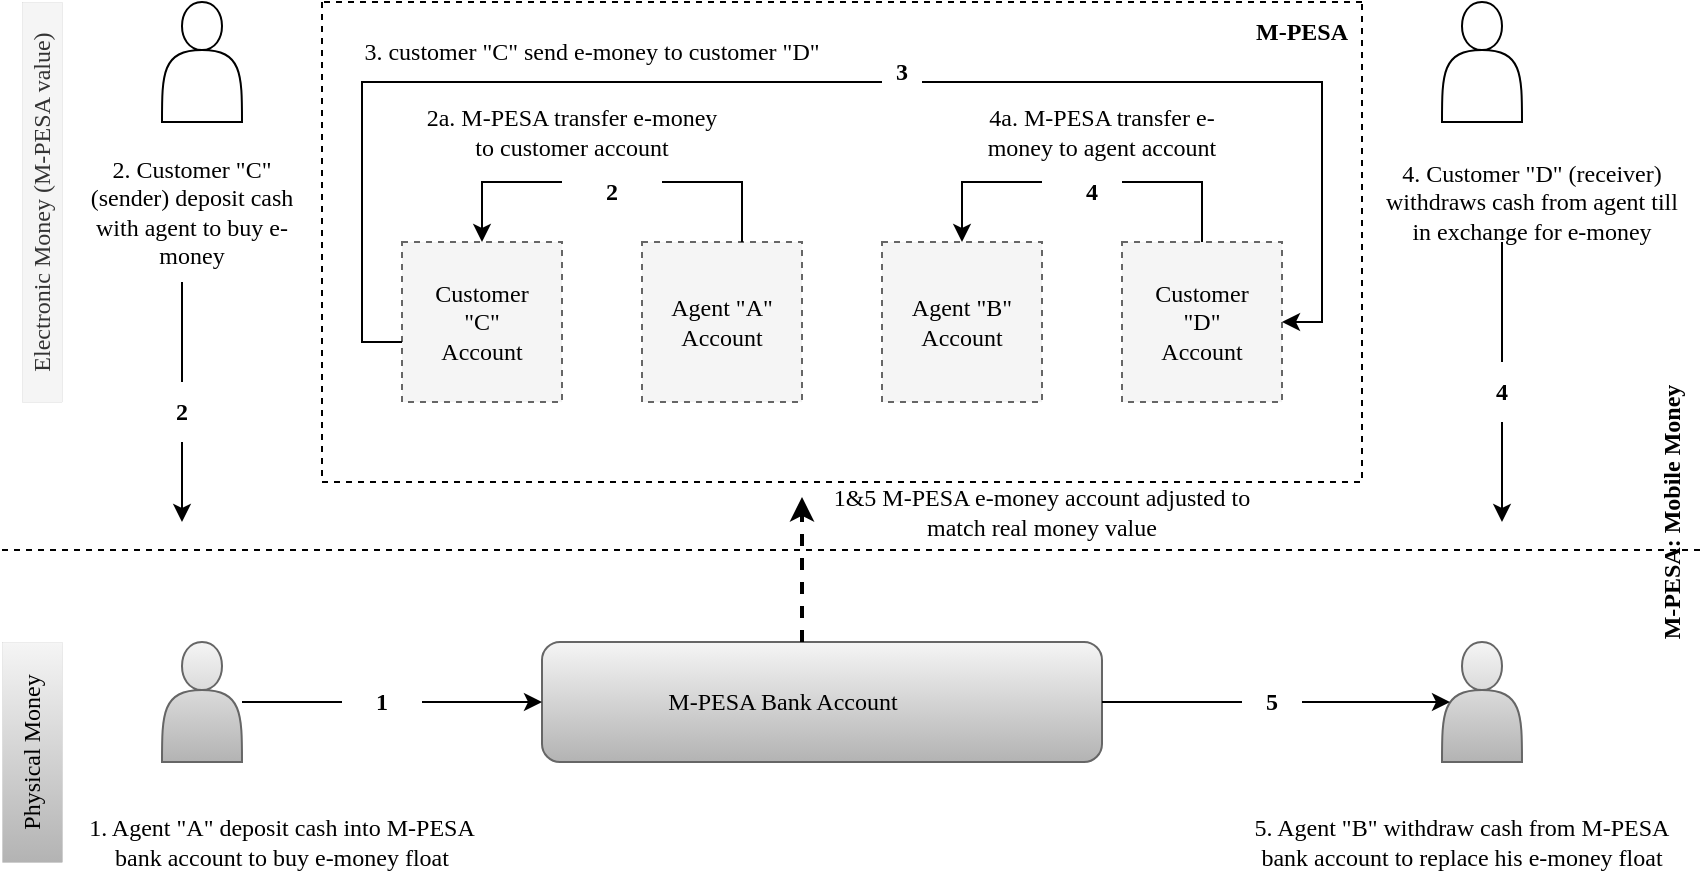 <mxfile version="16.6.2" type="github">
  <diagram id="eTeOLuo56mxKcvvQQfVn" name="Page-1">
    <mxGraphModel dx="782" dy="420" grid="1" gridSize="10" guides="1" tooltips="1" connect="1" arrows="1" fold="1" page="1" pageScale="1" pageWidth="850" pageHeight="1100" math="0" shadow="0">
      <root>
        <mxCell id="0" />
        <mxCell id="1" parent="0" />
        <mxCell id="AAWGIZFg6NjX5eT5rz1d-1" value="" style="shape=actor;whiteSpace=wrap;html=1;" vertex="1" parent="1">
          <mxGeometry x="80" y="40" width="40" height="60" as="geometry" />
        </mxCell>
        <mxCell id="AAWGIZFg6NjX5eT5rz1d-2" value="" style="shape=actor;whiteSpace=wrap;html=1;" vertex="1" parent="1">
          <mxGeometry x="720" y="40" width="40" height="60" as="geometry" />
        </mxCell>
        <mxCell id="AAWGIZFg6NjX5eT5rz1d-3" value="" style="shape=actor;whiteSpace=wrap;html=1;fillColor=#f5f5f5;gradientColor=#b3b3b3;strokeColor=#666666;" vertex="1" parent="1">
          <mxGeometry x="80" y="360" width="40" height="60" as="geometry" />
        </mxCell>
        <mxCell id="AAWGIZFg6NjX5eT5rz1d-4" value="" style="shape=actor;whiteSpace=wrap;html=1;fillColor=#f5f5f5;gradientColor=#b3b3b3;strokeColor=#666666;" vertex="1" parent="1">
          <mxGeometry x="720" y="360" width="40" height="60" as="geometry" />
        </mxCell>
        <mxCell id="AAWGIZFg6NjX5eT5rz1d-14" value="" style="line;strokeWidth=1;fillColor=none;align=left;verticalAlign=middle;spacingTop=-1;spacingLeft=3;spacingRight=3;rotatable=0;labelPosition=right;points=[];portConstraint=eastwest;fontFamily=Times New Roman;dashed=1;" vertex="1" parent="1">
          <mxGeometry y="310" width="850" height="8" as="geometry" />
        </mxCell>
        <mxCell id="AAWGIZFg6NjX5eT5rz1d-16" value="" style="rounded=1;whiteSpace=wrap;html=1;fontFamily=Times New Roman;fillColor=#f5f5f5;strokeColor=#666666;gradientColor=#b3b3b3;" vertex="1" parent="1">
          <mxGeometry x="270" y="360" width="280" height="60" as="geometry" />
        </mxCell>
        <mxCell id="AAWGIZFg6NjX5eT5rz1d-17" value="M-PESA Bank Account" style="text;html=1;strokeColor=none;fillColor=none;align=center;verticalAlign=middle;whiteSpace=wrap;rounded=0;fontFamily=Times New Roman;" vertex="1" parent="1">
          <mxGeometry x="322.5" y="375" width="135" height="30" as="geometry" />
        </mxCell>
        <mxCell id="AAWGIZFg6NjX5eT5rz1d-18" value="1" style="text;html=1;strokeColor=none;fillColor=none;align=center;verticalAlign=middle;whiteSpace=wrap;rounded=0;fontFamily=Times New Roman;fontStyle=1" vertex="1" parent="1">
          <mxGeometry x="180" y="375" width="20" height="30" as="geometry" />
        </mxCell>
        <mxCell id="AAWGIZFg6NjX5eT5rz1d-20" value="" style="endArrow=none;html=1;rounded=0;fontFamily=Times New Roman;" edge="1" parent="1">
          <mxGeometry width="50" height="50" relative="1" as="geometry">
            <mxPoint x="120" y="390" as="sourcePoint" />
            <mxPoint x="170" y="390" as="targetPoint" />
            <Array as="points">
              <mxPoint x="150" y="390" />
            </Array>
          </mxGeometry>
        </mxCell>
        <mxCell id="AAWGIZFg6NjX5eT5rz1d-22" value="" style="endArrow=classic;html=1;rounded=0;fontFamily=Times New Roman;entryX=0;entryY=0.5;entryDx=0;entryDy=0;" edge="1" parent="1" target="AAWGIZFg6NjX5eT5rz1d-16">
          <mxGeometry width="50" height="50" relative="1" as="geometry">
            <mxPoint x="210" y="390" as="sourcePoint" />
            <mxPoint x="260" y="340" as="targetPoint" />
          </mxGeometry>
        </mxCell>
        <mxCell id="AAWGIZFg6NjX5eT5rz1d-23" value="" style="endArrow=none;html=1;rounded=0;fontFamily=Times New Roman;entryX=0;entryY=0.5;entryDx=0;entryDy=0;exitX=1;exitY=0.5;exitDx=0;exitDy=0;" edge="1" parent="1" source="AAWGIZFg6NjX5eT5rz1d-16" target="AAWGIZFg6NjX5eT5rz1d-19">
          <mxGeometry width="50" height="50" relative="1" as="geometry">
            <mxPoint x="530" y="390" as="sourcePoint" />
            <mxPoint x="590" y="395" as="targetPoint" />
          </mxGeometry>
        </mxCell>
        <mxCell id="AAWGIZFg6NjX5eT5rz1d-24" value="" style="endArrow=classic;html=1;rounded=0;fontFamily=Times New Roman;startArrow=none;entryX=0.1;entryY=0.5;entryDx=0;entryDy=0;entryPerimeter=0;" edge="1" parent="1" target="AAWGIZFg6NjX5eT5rz1d-4">
          <mxGeometry width="50" height="50" relative="1" as="geometry">
            <mxPoint x="650" y="390" as="sourcePoint" />
            <mxPoint x="670" y="390" as="targetPoint" />
          </mxGeometry>
        </mxCell>
        <mxCell id="AAWGIZFg6NjX5eT5rz1d-19" value="5" style="text;html=1;strokeColor=none;fillColor=none;align=center;verticalAlign=middle;whiteSpace=wrap;rounded=0;fontFamily=Times New Roman;fontStyle=1" vertex="1" parent="1">
          <mxGeometry x="620" y="375" width="30" height="30" as="geometry" />
        </mxCell>
        <mxCell id="AAWGIZFg6NjX5eT5rz1d-25" value="" style="endArrow=none;html=1;rounded=0;fontFamily=Times New Roman;" edge="1" parent="1" target="AAWGIZFg6NjX5eT5rz1d-19">
          <mxGeometry width="50" height="50" relative="1" as="geometry">
            <mxPoint x="620" y="400" as="sourcePoint" />
            <mxPoint x="670" y="400" as="targetPoint" />
          </mxGeometry>
        </mxCell>
        <mxCell id="AAWGIZFg6NjX5eT5rz1d-26" value="1. Agent &quot;A&quot; deposit cash into M-PESA bank account to buy e-money float" style="text;html=1;strokeColor=none;fillColor=none;align=center;verticalAlign=middle;whiteSpace=wrap;rounded=0;fontFamily=Times New Roman;" vertex="1" parent="1">
          <mxGeometry x="40" y="440" width="200" height="40" as="geometry" />
        </mxCell>
        <mxCell id="AAWGIZFg6NjX5eT5rz1d-27" value="5. Agent &quot;B&quot; withdraw cash from M-PESA bank account to replace his e-money float" style="text;html=1;strokeColor=none;fillColor=none;align=center;verticalAlign=middle;whiteSpace=wrap;rounded=0;fontFamily=Times New Roman;" vertex="1" parent="1">
          <mxGeometry x="620" y="440" width="220" height="40" as="geometry" />
        </mxCell>
        <mxCell id="AAWGIZFg6NjX5eT5rz1d-28" value="" style="endArrow=classic;html=1;rounded=0;fontFamily=Times New Roman;entryX=0;entryY=0.25;entryDx=0;entryDy=0;dashed=1;strokeWidth=2;" edge="1" parent="1" target="AAWGIZFg6NjX5eT5rz1d-29">
          <mxGeometry width="50" height="50" relative="1" as="geometry">
            <mxPoint x="400" y="360" as="sourcePoint" />
            <mxPoint x="400" y="300" as="targetPoint" />
          </mxGeometry>
        </mxCell>
        <mxCell id="AAWGIZFg6NjX5eT5rz1d-29" value="1&amp;amp;5 M-PESA e-money account adjusted to match real money value" style="text;html=1;align=center;verticalAlign=middle;whiteSpace=wrap;rounded=0;fontFamily=Times New Roman;" vertex="1" parent="1">
          <mxGeometry x="400" y="280" width="240" height="30" as="geometry" />
        </mxCell>
        <mxCell id="AAWGIZFg6NjX5eT5rz1d-33" value="" style="swimlane;startSize=0;fontFamily=Times New Roman;dashed=1;shadow=0;rounded=1;" vertex="1" parent="1">
          <mxGeometry x="160" y="40" width="520" height="240" as="geometry" />
        </mxCell>
        <mxCell id="AAWGIZFg6NjX5eT5rz1d-5" value="" style="whiteSpace=wrap;html=1;aspect=fixed;dashed=1;fillColor=#f5f5f5;fontColor=#333333;strokeColor=#666666;" vertex="1" parent="AAWGIZFg6NjX5eT5rz1d-33">
          <mxGeometry x="160" y="120" width="80" height="80" as="geometry" />
        </mxCell>
        <mxCell id="AAWGIZFg6NjX5eT5rz1d-10" value="Agent &quot;A&quot; Account" style="text;html=1;strokeColor=none;fillColor=none;align=center;verticalAlign=middle;whiteSpace=wrap;rounded=0;fontFamily=Times New Roman;fontStyle=0" vertex="1" parent="AAWGIZFg6NjX5eT5rz1d-33">
          <mxGeometry x="170" y="145" width="60" height="30" as="geometry" />
        </mxCell>
        <mxCell id="AAWGIZFg6NjX5eT5rz1d-6" value="" style="whiteSpace=wrap;html=1;aspect=fixed;dashed=1;fillColor=#f5f5f5;fontColor=#333333;strokeColor=#666666;" vertex="1" parent="AAWGIZFg6NjX5eT5rz1d-33">
          <mxGeometry x="40" y="120" width="80" height="80" as="geometry" />
        </mxCell>
        <mxCell id="AAWGIZFg6NjX5eT5rz1d-9" value="&lt;font face=&quot;Times New Roman&quot;&gt;Customer &quot;C&quot; Account&lt;/font&gt;" style="text;html=1;strokeColor=none;fillColor=none;align=center;verticalAlign=middle;whiteSpace=wrap;rounded=0;fontStyle=0" vertex="1" parent="AAWGIZFg6NjX5eT5rz1d-33">
          <mxGeometry x="50" y="135" width="60" height="50" as="geometry" />
        </mxCell>
        <mxCell id="AAWGIZFg6NjX5eT5rz1d-8" value="" style="whiteSpace=wrap;html=1;aspect=fixed;dashed=1;fillColor=#f5f5f5;fontColor=#333333;strokeColor=#666666;" vertex="1" parent="AAWGIZFg6NjX5eT5rz1d-33">
          <mxGeometry x="400" y="120" width="80" height="80" as="geometry" />
        </mxCell>
        <mxCell id="AAWGIZFg6NjX5eT5rz1d-7" value="" style="whiteSpace=wrap;html=1;aspect=fixed;dashed=1;fillColor=#f5f5f5;fontColor=#333333;strokeColor=#666666;" vertex="1" parent="AAWGIZFg6NjX5eT5rz1d-33">
          <mxGeometry x="280" y="120" width="80" height="80" as="geometry" />
        </mxCell>
        <mxCell id="AAWGIZFg6NjX5eT5rz1d-11" value="Agent &quot;B&quot; Account" style="text;html=1;strokeColor=none;fillColor=none;align=center;verticalAlign=middle;whiteSpace=wrap;rounded=0;fontFamily=Times New Roman;fontStyle=0" vertex="1" parent="AAWGIZFg6NjX5eT5rz1d-33">
          <mxGeometry x="290" y="145" width="60" height="30" as="geometry" />
        </mxCell>
        <mxCell id="AAWGIZFg6NjX5eT5rz1d-12" value="Customer &quot;D&quot; Account" style="text;html=1;strokeColor=none;fillColor=none;align=center;verticalAlign=middle;whiteSpace=wrap;rounded=0;fontFamily=Times New Roman;fontStyle=0" vertex="1" parent="AAWGIZFg6NjX5eT5rz1d-33">
          <mxGeometry x="410" y="140" width="60" height="40" as="geometry" />
        </mxCell>
        <mxCell id="AAWGIZFg6NjX5eT5rz1d-34" value="&lt;b&gt;M-PESA&lt;/b&gt;" style="text;html=1;strokeColor=none;fillColor=none;align=center;verticalAlign=middle;whiteSpace=wrap;rounded=0;fontFamily=Times New Roman;" vertex="1" parent="AAWGIZFg6NjX5eT5rz1d-33">
          <mxGeometry x="460" width="60" height="30" as="geometry" />
        </mxCell>
        <mxCell id="AAWGIZFg6NjX5eT5rz1d-38" value="2" style="text;html=1;strokeColor=none;fillColor=none;align=center;verticalAlign=middle;whiteSpace=wrap;rounded=0;dashed=1;fontFamily=Times New Roman;fontStyle=1" vertex="1" parent="AAWGIZFg6NjX5eT5rz1d-33">
          <mxGeometry x="130" y="80" width="30" height="30" as="geometry" />
        </mxCell>
        <mxCell id="AAWGIZFg6NjX5eT5rz1d-40" value="" style="endArrow=classic;html=1;rounded=0;fontFamily=Times New Roman;entryX=0.5;entryY=0;entryDx=0;entryDy=0;" edge="1" parent="AAWGIZFg6NjX5eT5rz1d-33" target="AAWGIZFg6NjX5eT5rz1d-6">
          <mxGeometry width="50" height="50" relative="1" as="geometry">
            <mxPoint x="120" y="90" as="sourcePoint" />
            <mxPoint x="40" y="80" as="targetPoint" />
            <Array as="points">
              <mxPoint x="80" y="90" />
            </Array>
          </mxGeometry>
        </mxCell>
        <mxCell id="AAWGIZFg6NjX5eT5rz1d-42" value="4" style="text;html=1;strokeColor=none;fillColor=none;align=center;verticalAlign=middle;whiteSpace=wrap;rounded=0;dashed=1;fontFamily=Times New Roman;fontStyle=1" vertex="1" parent="AAWGIZFg6NjX5eT5rz1d-33">
          <mxGeometry x="370" y="80" width="30" height="30" as="geometry" />
        </mxCell>
        <mxCell id="AAWGIZFg6NjX5eT5rz1d-45" value="2a. M-PESA transfer e-money to customer account " style="text;html=1;strokeColor=none;fillColor=none;align=center;verticalAlign=middle;whiteSpace=wrap;rounded=0;dashed=1;fontFamily=Times New Roman;" vertex="1" parent="AAWGIZFg6NjX5eT5rz1d-33">
          <mxGeometry x="50" y="50" width="150" height="30" as="geometry" />
        </mxCell>
        <mxCell id="AAWGIZFg6NjX5eT5rz1d-46" value="4a. M-PESA transfer e-money to agent account" style="text;html=1;strokeColor=none;fillColor=none;align=center;verticalAlign=middle;whiteSpace=wrap;rounded=0;dashed=1;fontFamily=Times New Roman;" vertex="1" parent="AAWGIZFg6NjX5eT5rz1d-33">
          <mxGeometry x="320" y="50" width="140" height="30" as="geometry" />
        </mxCell>
        <mxCell id="AAWGIZFg6NjX5eT5rz1d-48" value="3" style="text;html=1;strokeColor=none;fillColor=none;align=center;verticalAlign=middle;whiteSpace=wrap;rounded=0;dashed=1;fontFamily=Times New Roman;fontStyle=1" vertex="1" parent="AAWGIZFg6NjX5eT5rz1d-33">
          <mxGeometry x="280" y="20" width="20" height="30" as="geometry" />
        </mxCell>
        <mxCell id="AAWGIZFg6NjX5eT5rz1d-50" value="3. customer &quot;C&quot; send e-money to customer &quot;D&quot;" style="text;html=1;strokeColor=none;fillColor=none;align=center;verticalAlign=middle;whiteSpace=wrap;rounded=0;dashed=1;fontFamily=Times New Roman;" vertex="1" parent="AAWGIZFg6NjX5eT5rz1d-33">
          <mxGeometry x="20" y="10" width="230" height="30" as="geometry" />
        </mxCell>
        <mxCell id="AAWGIZFg6NjX5eT5rz1d-37" value="" style="endArrow=none;html=1;rounded=0;fontFamily=Times New Roman;" edge="1" parent="1">
          <mxGeometry width="50" height="50" relative="1" as="geometry">
            <mxPoint x="370" y="160" as="sourcePoint" />
            <mxPoint x="330" y="130" as="targetPoint" />
            <Array as="points">
              <mxPoint x="370" y="130" />
            </Array>
          </mxGeometry>
        </mxCell>
        <mxCell id="AAWGIZFg6NjX5eT5rz1d-41" value="" style="endArrow=none;html=1;rounded=0;fontFamily=Times New Roman;startArrow=none;" edge="1" parent="1" source="AAWGIZFg6NjX5eT5rz1d-42">
          <mxGeometry width="50" height="50" relative="1" as="geometry">
            <mxPoint x="600" y="160" as="sourcePoint" />
            <mxPoint x="560" y="130" as="targetPoint" />
            <Array as="points" />
          </mxGeometry>
        </mxCell>
        <mxCell id="AAWGIZFg6NjX5eT5rz1d-43" value="" style="endArrow=none;html=1;rounded=0;fontFamily=Times New Roman;" edge="1" parent="1">
          <mxGeometry width="50" height="50" relative="1" as="geometry">
            <mxPoint x="600" y="160" as="sourcePoint" />
            <mxPoint x="560" y="130" as="targetPoint" />
            <Array as="points">
              <mxPoint x="600" y="130" />
            </Array>
          </mxGeometry>
        </mxCell>
        <mxCell id="AAWGIZFg6NjX5eT5rz1d-44" value="" style="endArrow=classic;html=1;rounded=0;fontFamily=Times New Roman;entryX=0.5;entryY=0;entryDx=0;entryDy=0;" edge="1" parent="1" target="AAWGIZFg6NjX5eT5rz1d-7">
          <mxGeometry width="50" height="50" relative="1" as="geometry">
            <mxPoint x="520" y="130" as="sourcePoint" />
            <mxPoint x="570" y="90" as="targetPoint" />
            <Array as="points">
              <mxPoint x="480" y="130" />
            </Array>
          </mxGeometry>
        </mxCell>
        <mxCell id="AAWGIZFg6NjX5eT5rz1d-47" value="" style="endArrow=none;html=1;rounded=0;fontFamily=Times New Roman;" edge="1" parent="1" target="AAWGIZFg6NjX5eT5rz1d-48">
          <mxGeometry width="50" height="50" relative="1" as="geometry">
            <mxPoint x="200" y="210" as="sourcePoint" />
            <mxPoint x="240" y="80" as="targetPoint" />
            <Array as="points">
              <mxPoint x="180" y="210" />
              <mxPoint x="180" y="80" />
              <mxPoint x="240" y="80" />
              <mxPoint x="440" y="80" />
            </Array>
          </mxGeometry>
        </mxCell>
        <mxCell id="AAWGIZFg6NjX5eT5rz1d-49" value="" style="endArrow=classic;html=1;rounded=0;fontFamily=Times New Roman;entryX=1;entryY=0.5;entryDx=0;entryDy=0;" edge="1" parent="1" target="AAWGIZFg6NjX5eT5rz1d-8">
          <mxGeometry width="50" height="50" relative="1" as="geometry">
            <mxPoint x="460" y="80" as="sourcePoint" />
            <mxPoint x="670" y="80" as="targetPoint" />
            <Array as="points">
              <mxPoint x="660" y="80" />
              <mxPoint x="660" y="200" />
            </Array>
          </mxGeometry>
        </mxCell>
        <mxCell id="AAWGIZFg6NjX5eT5rz1d-51" value="Physical Money" style="text;html=1;strokeColor=#666666;fillColor=#f5f5f5;align=center;verticalAlign=middle;whiteSpace=wrap;rounded=0;dashed=1;fontFamily=Times New Roman;horizontal=0;gradientColor=#b3b3b3;strokeWidth=0;" vertex="1" parent="1">
          <mxGeometry y="360" width="30" height="110" as="geometry" />
        </mxCell>
        <mxCell id="AAWGIZFg6NjX5eT5rz1d-52" value="Electronic Money (M-PESA value)" style="text;strokeColor=#666666;fillColor=#f5f5f5;align=center;verticalAlign=middle;whiteSpace=wrap;rounded=0;dashed=1;fontFamily=Times New Roman;html=1;horizontal=0;fontColor=#333333;strokeWidth=0;" vertex="1" parent="1">
          <mxGeometry x="10" y="40" width="20" height="200" as="geometry" />
        </mxCell>
        <mxCell id="AAWGIZFg6NjX5eT5rz1d-53" value="2. Customer &quot;C&quot; (sender) deposit cash with agent to buy e-money" style="text;html=1;strokeColor=none;fillColor=none;align=center;verticalAlign=middle;whiteSpace=wrap;rounded=0;dashed=1;fontFamily=Times New Roman;" vertex="1" parent="1">
          <mxGeometry x="40" y="110" width="110" height="70" as="geometry" />
        </mxCell>
        <mxCell id="AAWGIZFg6NjX5eT5rz1d-54" value="" style="endArrow=none;html=1;rounded=0;fontFamily=Times New Roman;" edge="1" parent="1">
          <mxGeometry width="50" height="50" relative="1" as="geometry">
            <mxPoint x="90" y="230" as="sourcePoint" />
            <mxPoint x="90" y="180" as="targetPoint" />
          </mxGeometry>
        </mxCell>
        <mxCell id="AAWGIZFg6NjX5eT5rz1d-55" value="" style="endArrow=classic;html=1;rounded=0;fontFamily=Times New Roman;" edge="1" parent="1">
          <mxGeometry width="50" height="50" relative="1" as="geometry">
            <mxPoint x="90" y="260" as="sourcePoint" />
            <mxPoint x="90" y="300" as="targetPoint" />
          </mxGeometry>
        </mxCell>
        <mxCell id="AAWGIZFg6NjX5eT5rz1d-56" value="2" style="text;html=1;strokeColor=none;fillColor=none;align=center;verticalAlign=middle;whiteSpace=wrap;rounded=0;dashed=1;fontFamily=Times New Roman;fontStyle=1" vertex="1" parent="1">
          <mxGeometry x="80" y="230" width="20" height="30" as="geometry" />
        </mxCell>
        <mxCell id="AAWGIZFg6NjX5eT5rz1d-57" value="4. Customer &quot;D&quot; (receiver) withdraws cash from agent till in exchange for e-money" style="text;html=1;strokeColor=none;fillColor=none;align=center;verticalAlign=middle;whiteSpace=wrap;rounded=0;dashed=1;fontFamily=Times New Roman;" vertex="1" parent="1">
          <mxGeometry x="690" y="110" width="150" height="60" as="geometry" />
        </mxCell>
        <mxCell id="AAWGIZFg6NjX5eT5rz1d-58" value="" style="endArrow=none;html=1;rounded=0;fontFamily=Times New Roman;" edge="1" parent="1">
          <mxGeometry width="50" height="50" relative="1" as="geometry">
            <mxPoint x="750" y="220" as="sourcePoint" />
            <mxPoint x="750" y="160" as="targetPoint" />
          </mxGeometry>
        </mxCell>
        <mxCell id="AAWGIZFg6NjX5eT5rz1d-59" value="" style="endArrow=classic;html=1;rounded=0;fontFamily=Times New Roman;" edge="1" parent="1">
          <mxGeometry width="50" height="50" relative="1" as="geometry">
            <mxPoint x="750" y="250" as="sourcePoint" />
            <mxPoint x="750" y="300" as="targetPoint" />
          </mxGeometry>
        </mxCell>
        <mxCell id="AAWGIZFg6NjX5eT5rz1d-60" value="4" style="text;html=1;strokeColor=none;fillColor=none;align=center;verticalAlign=middle;whiteSpace=wrap;rounded=0;dashed=1;fontFamily=Times New Roman;fontStyle=1" vertex="1" parent="1">
          <mxGeometry x="740" y="220" width="20" height="30" as="geometry" />
        </mxCell>
        <mxCell id="AAWGIZFg6NjX5eT5rz1d-61" value="M-PESA: Mobile Money" style="text;html=1;strokeColor=none;fillColor=none;align=center;verticalAlign=middle;whiteSpace=wrap;rounded=0;dashed=1;fontFamily=Times New Roman;horizontal=0;fontStyle=1" vertex="1" parent="1">
          <mxGeometry x="820" y="220" width="30" height="150" as="geometry" />
        </mxCell>
      </root>
    </mxGraphModel>
  </diagram>
</mxfile>

